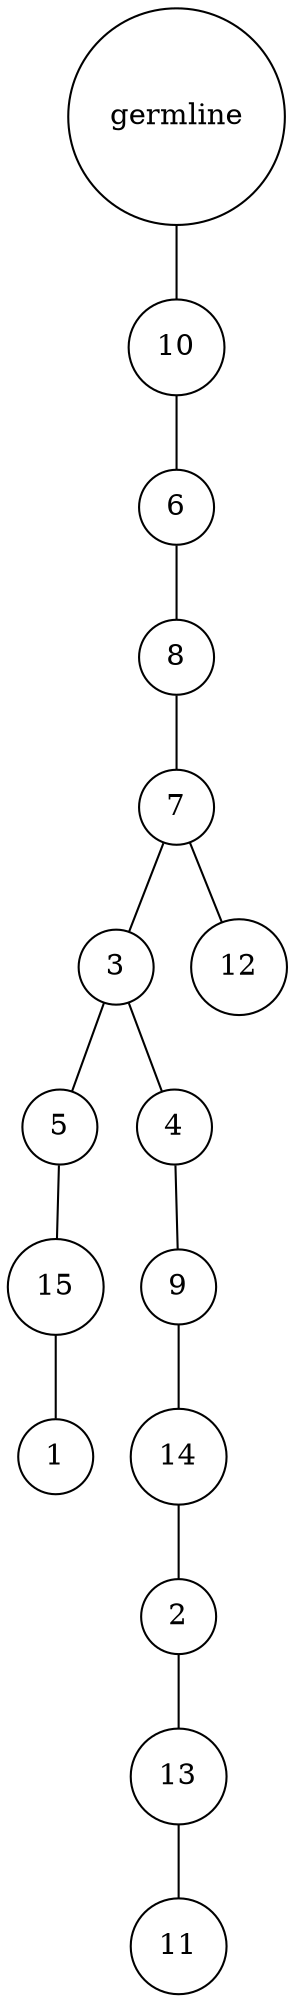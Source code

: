 graph {
	rankdir=UD;
	splines=line;
	node [shape=circle]
	"0x7fceaef0fee0" [label="germline"];
	"0x7fceaef0ff10" [label="10"];
	"0x7fceaef0fee0" -- "0x7fceaef0ff10" ;
	"0x7fceaef0ff40" [label="6"];
	"0x7fceaef0ff10" -- "0x7fceaef0ff40" ;
	"0x7fceaef0ff70" [label="8"];
	"0x7fceaef0ff40" -- "0x7fceaef0ff70" ;
	"0x7fceaef0ffa0" [label="7"];
	"0x7fceaef0ff70" -- "0x7fceaef0ffa0" ;
	"0x7fceaef0ffd0" [label="3"];
	"0x7fceaef0ffa0" -- "0x7fceaef0ffd0" ;
	"0x7fced9b26040" [label="5"];
	"0x7fceaef0ffd0" -- "0x7fced9b26040" ;
	"0x7fced9b26070" [label="15"];
	"0x7fced9b26040" -- "0x7fced9b26070" ;
	"0x7fced9b260a0" [label="1"];
	"0x7fced9b26070" -- "0x7fced9b260a0" ;
	"0x7fced9b260d0" [label="4"];
	"0x7fceaef0ffd0" -- "0x7fced9b260d0" ;
	"0x7fced9b26100" [label="9"];
	"0x7fced9b260d0" -- "0x7fced9b26100" ;
	"0x7fced9b26130" [label="14"];
	"0x7fced9b26100" -- "0x7fced9b26130" ;
	"0x7fced9b26160" [label="2"];
	"0x7fced9b26130" -- "0x7fced9b26160" ;
	"0x7fced9b26190" [label="13"];
	"0x7fced9b26160" -- "0x7fced9b26190" ;
	"0x7fced9b261c0" [label="11"];
	"0x7fced9b26190" -- "0x7fced9b261c0" ;
	"0x7fced9b261f0" [label="12"];
	"0x7fceaef0ffa0" -- "0x7fced9b261f0" ;
}

